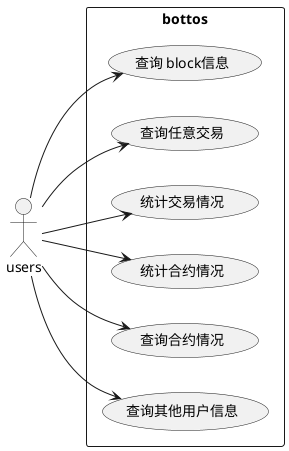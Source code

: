 @startuml
left to right direction
:users:


rectangle bottos {
    users-->(查询 block信息)
    users-->(查询任意交易)
    users-->(统计交易情况)
    users-->(统计合约情况)
    users-->(查询合约情况)
    users-->(查询其他用户信息)

}


@enduml